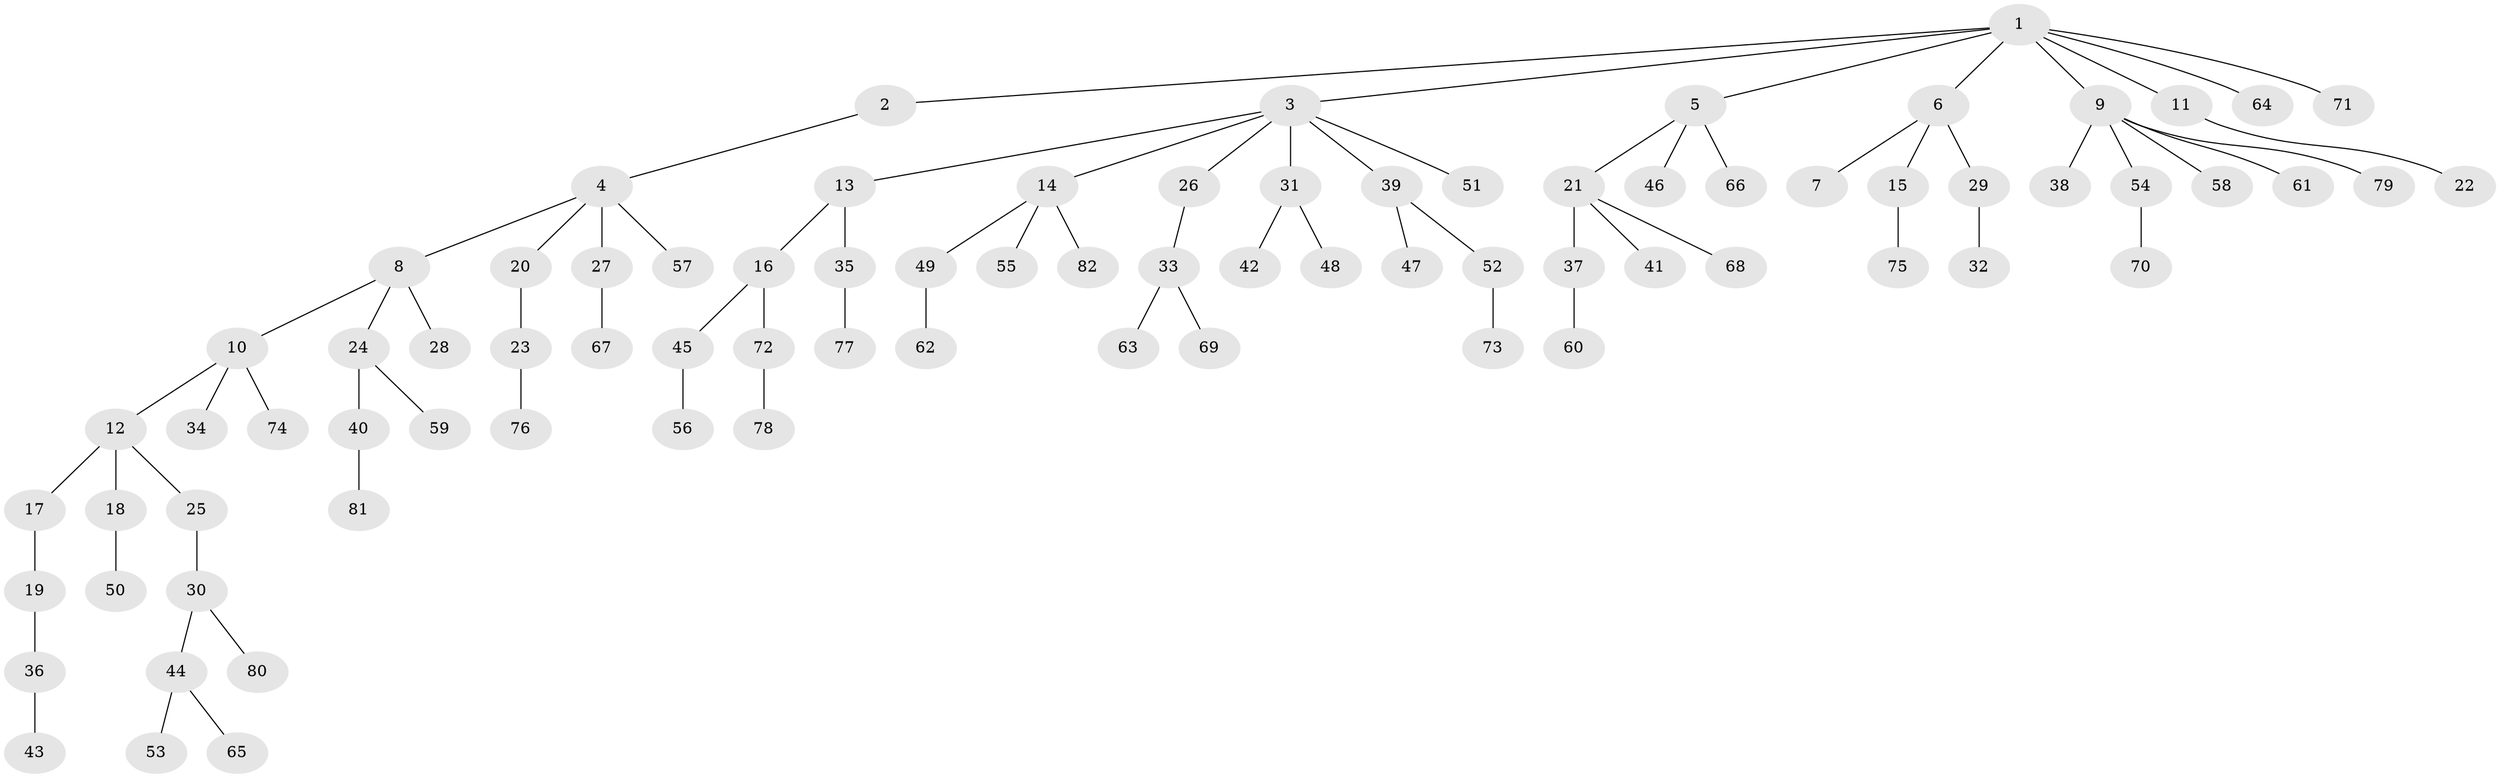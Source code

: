 // Generated by graph-tools (version 1.1) at 2025/15/03/09/25 04:15:40]
// undirected, 82 vertices, 81 edges
graph export_dot {
graph [start="1"]
  node [color=gray90,style=filled];
  1;
  2;
  3;
  4;
  5;
  6;
  7;
  8;
  9;
  10;
  11;
  12;
  13;
  14;
  15;
  16;
  17;
  18;
  19;
  20;
  21;
  22;
  23;
  24;
  25;
  26;
  27;
  28;
  29;
  30;
  31;
  32;
  33;
  34;
  35;
  36;
  37;
  38;
  39;
  40;
  41;
  42;
  43;
  44;
  45;
  46;
  47;
  48;
  49;
  50;
  51;
  52;
  53;
  54;
  55;
  56;
  57;
  58;
  59;
  60;
  61;
  62;
  63;
  64;
  65;
  66;
  67;
  68;
  69;
  70;
  71;
  72;
  73;
  74;
  75;
  76;
  77;
  78;
  79;
  80;
  81;
  82;
  1 -- 2;
  1 -- 3;
  1 -- 5;
  1 -- 6;
  1 -- 9;
  1 -- 11;
  1 -- 64;
  1 -- 71;
  2 -- 4;
  3 -- 13;
  3 -- 14;
  3 -- 26;
  3 -- 31;
  3 -- 39;
  3 -- 51;
  4 -- 8;
  4 -- 20;
  4 -- 27;
  4 -- 57;
  5 -- 21;
  5 -- 46;
  5 -- 66;
  6 -- 7;
  6 -- 15;
  6 -- 29;
  8 -- 10;
  8 -- 24;
  8 -- 28;
  9 -- 38;
  9 -- 54;
  9 -- 58;
  9 -- 61;
  9 -- 79;
  10 -- 12;
  10 -- 34;
  10 -- 74;
  11 -- 22;
  12 -- 17;
  12 -- 18;
  12 -- 25;
  13 -- 16;
  13 -- 35;
  14 -- 49;
  14 -- 55;
  14 -- 82;
  15 -- 75;
  16 -- 45;
  16 -- 72;
  17 -- 19;
  18 -- 50;
  19 -- 36;
  20 -- 23;
  21 -- 37;
  21 -- 41;
  21 -- 68;
  23 -- 76;
  24 -- 40;
  24 -- 59;
  25 -- 30;
  26 -- 33;
  27 -- 67;
  29 -- 32;
  30 -- 44;
  30 -- 80;
  31 -- 42;
  31 -- 48;
  33 -- 63;
  33 -- 69;
  35 -- 77;
  36 -- 43;
  37 -- 60;
  39 -- 47;
  39 -- 52;
  40 -- 81;
  44 -- 53;
  44 -- 65;
  45 -- 56;
  49 -- 62;
  52 -- 73;
  54 -- 70;
  72 -- 78;
}
